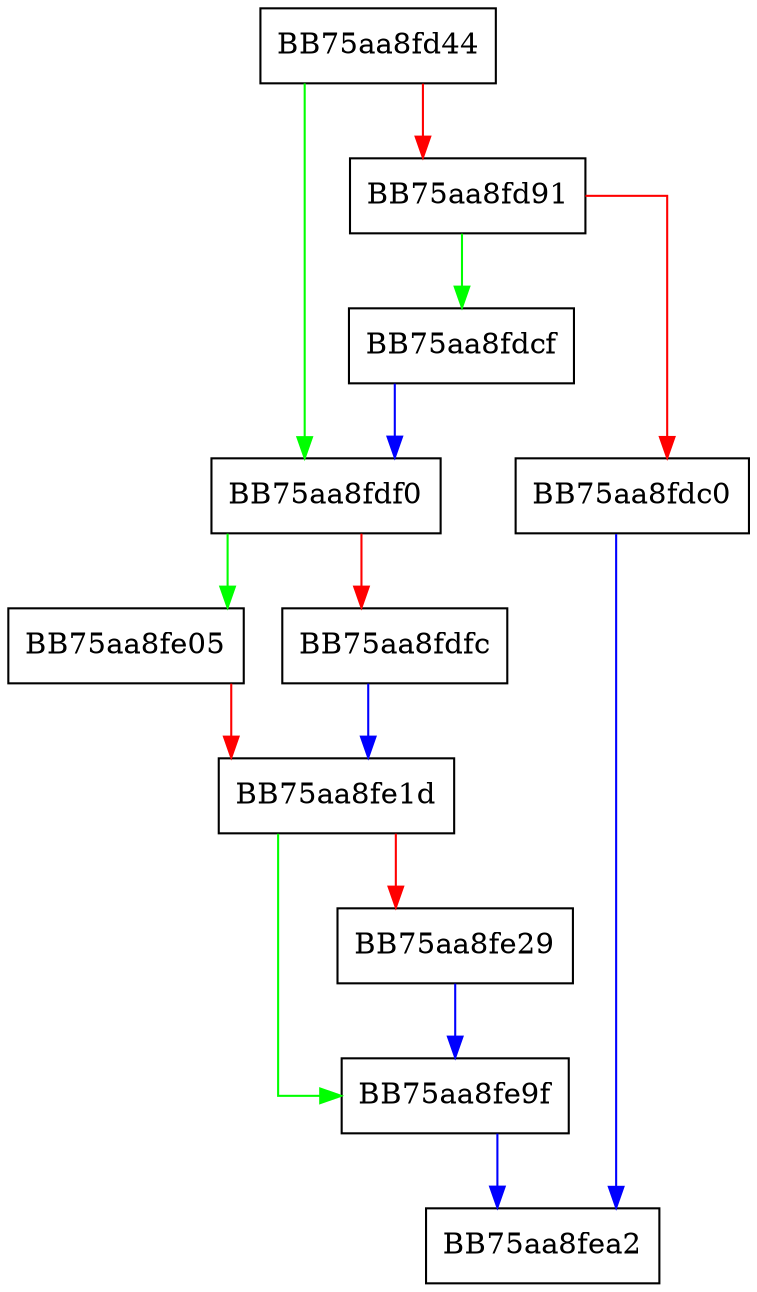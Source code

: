 digraph isCSFolderD {
  node [shape="box"];
  graph [splines=ortho];
  BB75aa8fd44 -> BB75aa8fdf0 [color="green"];
  BB75aa8fd44 -> BB75aa8fd91 [color="red"];
  BB75aa8fd91 -> BB75aa8fdcf [color="green"];
  BB75aa8fd91 -> BB75aa8fdc0 [color="red"];
  BB75aa8fdc0 -> BB75aa8fea2 [color="blue"];
  BB75aa8fdcf -> BB75aa8fdf0 [color="blue"];
  BB75aa8fdf0 -> BB75aa8fe05 [color="green"];
  BB75aa8fdf0 -> BB75aa8fdfc [color="red"];
  BB75aa8fdfc -> BB75aa8fe1d [color="blue"];
  BB75aa8fe05 -> BB75aa8fe1d [color="red"];
  BB75aa8fe1d -> BB75aa8fe9f [color="green"];
  BB75aa8fe1d -> BB75aa8fe29 [color="red"];
  BB75aa8fe29 -> BB75aa8fe9f [color="blue"];
  BB75aa8fe9f -> BB75aa8fea2 [color="blue"];
}
